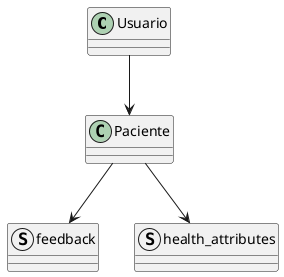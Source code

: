 @startuml Base de Datos

class Usuario{
}

class Paciente{
}
struct feedback
{
}
struct health_attributes{

}
Paciente --> health_attributes
Paciente --> feedback
Usuario --> Paciente
@enduml